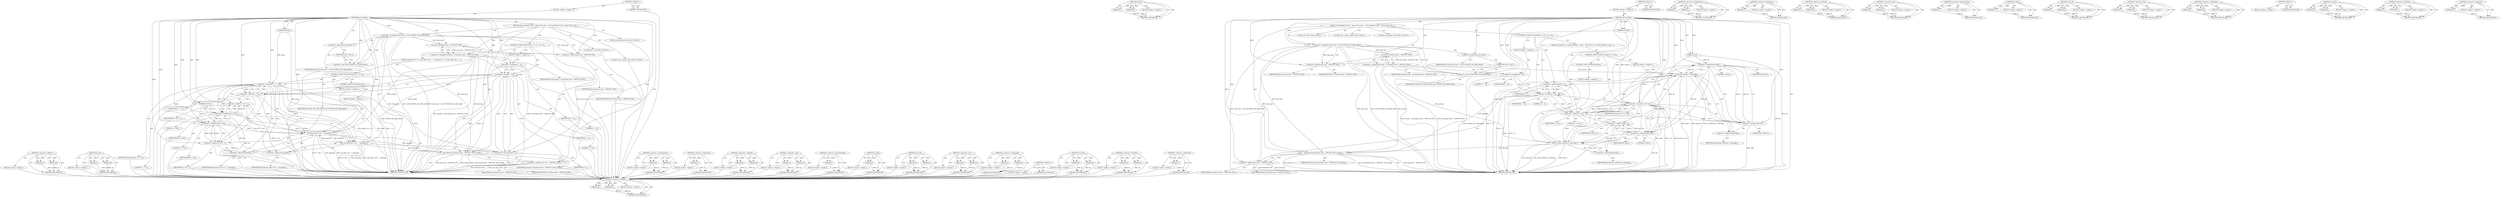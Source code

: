 digraph "&lt;operator&gt;.addressOf" {
vulnerable_107 [label=<(METHOD,&lt;operator&gt;.addition)>];
vulnerable_108 [label=<(PARAM,p1)>];
vulnerable_109 [label=<(PARAM,p2)>];
vulnerable_110 [label=<(BLOCK,&lt;empty&gt;,&lt;empty&gt;)>];
vulnerable_111 [label=<(METHOD_RETURN,ANY)>];
vulnerable_131 [label=<(METHOD,set_bit)>];
vulnerable_132 [label=<(PARAM,p1)>];
vulnerable_133 [label=<(PARAM,p2)>];
vulnerable_134 [label=<(BLOCK,&lt;empty&gt;,&lt;empty&gt;)>];
vulnerable_135 [label=<(METHOD_RETURN,ANY)>];
vulnerable_6 [label=<(METHOD,&lt;global&gt;)<SUB>1</SUB>>];
vulnerable_7 [label=<(BLOCK,&lt;empty&gt;,&lt;empty&gt;)<SUB>1</SUB>>];
vulnerable_8 [label=<(METHOD,qrio_prstcfg)<SUB>1</SUB>>];
vulnerable_9 [label=<(PARAM,u8 bit)<SUB>1</SUB>>];
vulnerable_10 [label=<(PARAM,u8 mode)<SUB>1</SUB>>];
vulnerable_11 [label=<(BLOCK,{
	u32 prstcfg;
	u8 i;
	void __iomem *qrio_base...,{
	u32 prstcfg;
	u8 i;
	void __iomem *qrio_base...)<SUB>2</SUB>>];
vulnerable_12 [label="<(LOCAL,u32 prstcfg: u32)<SUB>3</SUB>>"];
vulnerable_13 [label="<(LOCAL,u8 i: u8)<SUB>4</SUB>>"];
vulnerable_14 [label="<(LOCAL,void __iomem: void)<SUB>5</SUB>>"];
vulnerable_15 [label=<(&lt;operator&gt;.assignment,*qrio_base = (void *)CONFIG_SYS_QRIO_BASE)<SUB>5</SUB>>];
vulnerable_16 [label=<(&lt;operator&gt;.indirection,*qrio_base)<SUB>5</SUB>>];
vulnerable_17 [label=<(IDENTIFIER,qrio_base,*qrio_base = (void *)CONFIG_SYS_QRIO_BASE)<SUB>5</SUB>>];
vulnerable_18 [label=<(&lt;operator&gt;.cast,(void *)CONFIG_SYS_QRIO_BASE)<SUB>5</SUB>>];
vulnerable_19 [label=<(UNKNOWN,void *,void *)<SUB>5</SUB>>];
vulnerable_20 [label=<(IDENTIFIER,CONFIG_SYS_QRIO_BASE,(void *)CONFIG_SYS_QRIO_BASE)<SUB>5</SUB>>];
vulnerable_21 [label=<(&lt;operator&gt;.assignment,prstcfg = in_be32(qrio_base + PRSTCFG_OFF))<SUB>7</SUB>>];
vulnerable_22 [label=<(IDENTIFIER,prstcfg,prstcfg = in_be32(qrio_base + PRSTCFG_OFF))<SUB>7</SUB>>];
vulnerable_23 [label=<(in_be32,in_be32(qrio_base + PRSTCFG_OFF))<SUB>7</SUB>>];
vulnerable_24 [label=<(&lt;operator&gt;.addition,qrio_base + PRSTCFG_OFF)<SUB>7</SUB>>];
vulnerable_25 [label=<(IDENTIFIER,qrio_base,qrio_base + PRSTCFG_OFF)<SUB>7</SUB>>];
vulnerable_26 [label=<(IDENTIFIER,PRSTCFG_OFF,qrio_base + PRSTCFG_OFF)<SUB>7</SUB>>];
vulnerable_27 [label=<(CONTROL_STRUCTURE,FOR,for (i = 0;i &lt; 2;i++))<SUB>9</SUB>>];
vulnerable_28 [label=<(BLOCK,&lt;empty&gt;,&lt;empty&gt;)<SUB>9</SUB>>];
vulnerable_29 [label=<(&lt;operator&gt;.assignment,i = 0)<SUB>9</SUB>>];
vulnerable_30 [label=<(IDENTIFIER,i,i = 0)<SUB>9</SUB>>];
vulnerable_31 [label=<(LITERAL,0,i = 0)<SUB>9</SUB>>];
vulnerable_32 [label=<(&lt;operator&gt;.lessThan,i &lt; 2)<SUB>9</SUB>>];
vulnerable_33 [label=<(IDENTIFIER,i,i &lt; 2)<SUB>9</SUB>>];
vulnerable_34 [label=<(LITERAL,2,i &lt; 2)<SUB>9</SUB>>];
vulnerable_35 [label=<(&lt;operator&gt;.postIncrement,i++)<SUB>9</SUB>>];
vulnerable_36 [label=<(IDENTIFIER,i,i++)<SUB>9</SUB>>];
vulnerable_37 [label=<(BLOCK,{
		if (mode &amp; (1&lt;&lt;i))
			set_bit(2*bit+i, &amp;prs...,{
		if (mode &amp; (1&lt;&lt;i))
			set_bit(2*bit+i, &amp;prs...)<SUB>9</SUB>>];
vulnerable_38 [label=<(CONTROL_STRUCTURE,IF,if (mode &amp; (1&lt;&lt;i)))<SUB>10</SUB>>];
vulnerable_39 [label=<(&lt;operator&gt;.and,mode &amp; (1&lt;&lt;i))<SUB>10</SUB>>];
vulnerable_40 [label=<(IDENTIFIER,mode,mode &amp; (1&lt;&lt;i))<SUB>10</SUB>>];
vulnerable_41 [label=<(&lt;operator&gt;.shiftLeft,1&lt;&lt;i)<SUB>10</SUB>>];
vulnerable_42 [label=<(LITERAL,1,1&lt;&lt;i)<SUB>10</SUB>>];
vulnerable_43 [label=<(IDENTIFIER,i,1&lt;&lt;i)<SUB>10</SUB>>];
vulnerable_44 [label=<(BLOCK,&lt;empty&gt;,&lt;empty&gt;)<SUB>11</SUB>>];
vulnerable_45 [label=<(set_bit,set_bit(2*bit+i, &amp;prstcfg))<SUB>11</SUB>>];
vulnerable_46 [label=<(&lt;operator&gt;.addition,2*bit+i)<SUB>11</SUB>>];
vulnerable_47 [label=<(&lt;operator&gt;.multiplication,2*bit)<SUB>11</SUB>>];
vulnerable_48 [label=<(LITERAL,2,2*bit)<SUB>11</SUB>>];
vulnerable_49 [label=<(IDENTIFIER,bit,2*bit)<SUB>11</SUB>>];
vulnerable_50 [label=<(IDENTIFIER,i,2*bit+i)<SUB>11</SUB>>];
vulnerable_51 [label=<(&lt;operator&gt;.addressOf,&amp;prstcfg)<SUB>11</SUB>>];
vulnerable_52 [label=<(IDENTIFIER,prstcfg,set_bit(2*bit+i, &amp;prstcfg))<SUB>11</SUB>>];
vulnerable_53 [label=<(CONTROL_STRUCTURE,ELSE,else)<SUB>13</SUB>>];
vulnerable_54 [label=<(BLOCK,&lt;empty&gt;,&lt;empty&gt;)<SUB>13</SUB>>];
vulnerable_55 [label=<(clear_bit,clear_bit(2*bit+i, &amp;prstcfg))<SUB>13</SUB>>];
vulnerable_56 [label=<(&lt;operator&gt;.addition,2*bit+i)<SUB>13</SUB>>];
vulnerable_57 [label=<(&lt;operator&gt;.multiplication,2*bit)<SUB>13</SUB>>];
vulnerable_58 [label=<(LITERAL,2,2*bit)<SUB>13</SUB>>];
vulnerable_59 [label=<(IDENTIFIER,bit,2*bit)<SUB>13</SUB>>];
vulnerable_60 [label=<(IDENTIFIER,i,2*bit+i)<SUB>13</SUB>>];
vulnerable_61 [label=<(&lt;operator&gt;.addressOf,&amp;prstcfg)<SUB>13</SUB>>];
vulnerable_62 [label=<(IDENTIFIER,prstcfg,clear_bit(2*bit+i, &amp;prstcfg))<SUB>13</SUB>>];
vulnerable_63 [label=<(out_be32,out_be32(qrio_base + PRSTCFG_OFF, prstcfg))<SUB>16</SUB>>];
vulnerable_64 [label=<(&lt;operator&gt;.addition,qrio_base + PRSTCFG_OFF)<SUB>16</SUB>>];
vulnerable_65 [label=<(IDENTIFIER,qrio_base,qrio_base + PRSTCFG_OFF)<SUB>16</SUB>>];
vulnerable_66 [label=<(IDENTIFIER,PRSTCFG_OFF,qrio_base + PRSTCFG_OFF)<SUB>16</SUB>>];
vulnerable_67 [label=<(IDENTIFIER,prstcfg,out_be32(qrio_base + PRSTCFG_OFF, prstcfg))<SUB>16</SUB>>];
vulnerable_68 [label=<(METHOD_RETURN,void)<SUB>1</SUB>>];
vulnerable_70 [label=<(METHOD_RETURN,ANY)<SUB>1</SUB>>];
vulnerable_136 [label=<(METHOD,&lt;operator&gt;.multiplication)>];
vulnerable_137 [label=<(PARAM,p1)>];
vulnerable_138 [label=<(PARAM,p2)>];
vulnerable_139 [label=<(BLOCK,&lt;empty&gt;,&lt;empty&gt;)>];
vulnerable_140 [label=<(METHOD_RETURN,ANY)>];
vulnerable_94 [label=<(METHOD,&lt;operator&gt;.indirection)>];
vulnerable_95 [label=<(PARAM,p1)>];
vulnerable_96 [label=<(BLOCK,&lt;empty&gt;,&lt;empty&gt;)>];
vulnerable_97 [label=<(METHOD_RETURN,ANY)>];
vulnerable_126 [label=<(METHOD,&lt;operator&gt;.shiftLeft)>];
vulnerable_127 [label=<(PARAM,p1)>];
vulnerable_128 [label=<(PARAM,p2)>];
vulnerable_129 [label=<(BLOCK,&lt;empty&gt;,&lt;empty&gt;)>];
vulnerable_130 [label=<(METHOD_RETURN,ANY)>];
vulnerable_121 [label=<(METHOD,&lt;operator&gt;.and)>];
vulnerable_122 [label=<(PARAM,p1)>];
vulnerable_123 [label=<(PARAM,p2)>];
vulnerable_124 [label=<(BLOCK,&lt;empty&gt;,&lt;empty&gt;)>];
vulnerable_125 [label=<(METHOD_RETURN,ANY)>];
vulnerable_117 [label=<(METHOD,&lt;operator&gt;.postIncrement)>];
vulnerable_118 [label=<(PARAM,p1)>];
vulnerable_119 [label=<(BLOCK,&lt;empty&gt;,&lt;empty&gt;)>];
vulnerable_120 [label=<(METHOD_RETURN,ANY)>];
vulnerable_103 [label=<(METHOD,in_be32)>];
vulnerable_104 [label=<(PARAM,p1)>];
vulnerable_105 [label=<(BLOCK,&lt;empty&gt;,&lt;empty&gt;)>];
vulnerable_106 [label=<(METHOD_RETURN,ANY)>];
vulnerable_145 [label=<(METHOD,clear_bit)>];
vulnerable_146 [label=<(PARAM,p1)>];
vulnerable_147 [label=<(PARAM,p2)>];
vulnerable_148 [label=<(BLOCK,&lt;empty&gt;,&lt;empty&gt;)>];
vulnerable_149 [label=<(METHOD_RETURN,ANY)>];
vulnerable_98 [label=<(METHOD,&lt;operator&gt;.cast)>];
vulnerable_99 [label=<(PARAM,p1)>];
vulnerable_100 [label=<(PARAM,p2)>];
vulnerable_101 [label=<(BLOCK,&lt;empty&gt;,&lt;empty&gt;)>];
vulnerable_102 [label=<(METHOD_RETURN,ANY)>];
vulnerable_89 [label=<(METHOD,&lt;operator&gt;.assignment)>];
vulnerable_90 [label=<(PARAM,p1)>];
vulnerable_91 [label=<(PARAM,p2)>];
vulnerable_92 [label=<(BLOCK,&lt;empty&gt;,&lt;empty&gt;)>];
vulnerable_93 [label=<(METHOD_RETURN,ANY)>];
vulnerable_83 [label=<(METHOD,&lt;global&gt;)<SUB>1</SUB>>];
vulnerable_84 [label=<(BLOCK,&lt;empty&gt;,&lt;empty&gt;)>];
vulnerable_85 [label=<(METHOD_RETURN,ANY)>];
vulnerable_150 [label=<(METHOD,out_be32)>];
vulnerable_151 [label=<(PARAM,p1)>];
vulnerable_152 [label=<(PARAM,p2)>];
vulnerable_153 [label=<(BLOCK,&lt;empty&gt;,&lt;empty&gt;)>];
vulnerable_154 [label=<(METHOD_RETURN,ANY)>];
vulnerable_112 [label=<(METHOD,&lt;operator&gt;.lessThan)>];
vulnerable_113 [label=<(PARAM,p1)>];
vulnerable_114 [label=<(PARAM,p2)>];
vulnerable_115 [label=<(BLOCK,&lt;empty&gt;,&lt;empty&gt;)>];
vulnerable_116 [label=<(METHOD_RETURN,ANY)>];
vulnerable_141 [label=<(METHOD,&lt;operator&gt;.addressOf)>];
vulnerable_142 [label=<(PARAM,p1)>];
vulnerable_143 [label=<(BLOCK,&lt;empty&gt;,&lt;empty&gt;)>];
vulnerable_144 [label=<(METHOD_RETURN,ANY)>];
fixed_107 [label=<(METHOD,&lt;operator&gt;.addition)>];
fixed_108 [label=<(PARAM,p1)>];
fixed_109 [label=<(PARAM,p2)>];
fixed_110 [label=<(BLOCK,&lt;empty&gt;,&lt;empty&gt;)>];
fixed_111 [label=<(METHOD_RETURN,ANY)>];
fixed_131 [label=<(METHOD,set_bit)>];
fixed_132 [label=<(PARAM,p1)>];
fixed_133 [label=<(PARAM,p2)>];
fixed_134 [label=<(BLOCK,&lt;empty&gt;,&lt;empty&gt;)>];
fixed_135 [label=<(METHOD_RETURN,ANY)>];
fixed_6 [label=<(METHOD,&lt;global&gt;)<SUB>1</SUB>>];
fixed_7 [label=<(BLOCK,&lt;empty&gt;,&lt;empty&gt;)<SUB>1</SUB>>];
fixed_8 [label=<(METHOD,qrio_prstcfg)<SUB>1</SUB>>];
fixed_9 [label=<(PARAM,u8 bit)<SUB>1</SUB>>];
fixed_10 [label=<(PARAM,u8 mode)<SUB>1</SUB>>];
fixed_11 [label=<(BLOCK,{
	u32 prstcfg;
	u8 i;
	void __iomem *qrio_base...,{
	u32 prstcfg;
	u8 i;
	void __iomem *qrio_base...)<SUB>2</SUB>>];
fixed_12 [label="<(LOCAL,u32 prstcfg: u32)<SUB>3</SUB>>"];
fixed_13 [label="<(LOCAL,u8 i: u8)<SUB>4</SUB>>"];
fixed_14 [label="<(LOCAL,void __iomem: void)<SUB>5</SUB>>"];
fixed_15 [label=<(&lt;operator&gt;.assignment,*qrio_base = (void *)CONFIG_SYS_QRIO_BASE)<SUB>5</SUB>>];
fixed_16 [label=<(&lt;operator&gt;.indirection,*qrio_base)<SUB>5</SUB>>];
fixed_17 [label=<(IDENTIFIER,qrio_base,*qrio_base = (void *)CONFIG_SYS_QRIO_BASE)<SUB>5</SUB>>];
fixed_18 [label=<(&lt;operator&gt;.cast,(void *)CONFIG_SYS_QRIO_BASE)<SUB>5</SUB>>];
fixed_19 [label=<(UNKNOWN,void *,void *)<SUB>5</SUB>>];
fixed_20 [label=<(IDENTIFIER,CONFIG_SYS_QRIO_BASE,(void *)CONFIG_SYS_QRIO_BASE)<SUB>5</SUB>>];
fixed_21 [label=<(&lt;operator&gt;.assignment,prstcfg = in_be32(qrio_base + PRSTCFG_OFF))<SUB>7</SUB>>];
fixed_22 [label=<(IDENTIFIER,prstcfg,prstcfg = in_be32(qrio_base + PRSTCFG_OFF))<SUB>7</SUB>>];
fixed_23 [label=<(in_be32,in_be32(qrio_base + PRSTCFG_OFF))<SUB>7</SUB>>];
fixed_24 [label=<(&lt;operator&gt;.addition,qrio_base + PRSTCFG_OFF)<SUB>7</SUB>>];
fixed_25 [label=<(IDENTIFIER,qrio_base,qrio_base + PRSTCFG_OFF)<SUB>7</SUB>>];
fixed_26 [label=<(IDENTIFIER,PRSTCFG_OFF,qrio_base + PRSTCFG_OFF)<SUB>7</SUB>>];
fixed_27 [label=<(CONTROL_STRUCTURE,FOR,for (i = 0;i &lt; 2;i++))<SUB>9</SUB>>];
fixed_28 [label=<(BLOCK,&lt;empty&gt;,&lt;empty&gt;)<SUB>9</SUB>>];
fixed_29 [label=<(&lt;operator&gt;.assignment,i = 0)<SUB>9</SUB>>];
fixed_30 [label=<(IDENTIFIER,i,i = 0)<SUB>9</SUB>>];
fixed_31 [label=<(LITERAL,0,i = 0)<SUB>9</SUB>>];
fixed_32 [label=<(&lt;operator&gt;.lessThan,i &lt; 2)<SUB>9</SUB>>];
fixed_33 [label=<(IDENTIFIER,i,i &lt; 2)<SUB>9</SUB>>];
fixed_34 [label=<(LITERAL,2,i &lt; 2)<SUB>9</SUB>>];
fixed_35 [label=<(&lt;operator&gt;.postIncrement,i++)<SUB>9</SUB>>];
fixed_36 [label=<(IDENTIFIER,i,i++)<SUB>9</SUB>>];
fixed_37 [label=<(BLOCK,{
		if (mode &amp; (1 &lt;&lt; i))
			set_bit(2 * bit + i...,{
		if (mode &amp; (1 &lt;&lt; i))
			set_bit(2 * bit + i...)<SUB>9</SUB>>];
fixed_38 [label=<(CONTROL_STRUCTURE,IF,if (mode &amp; (1 &lt;&lt; i)))<SUB>10</SUB>>];
fixed_39 [label=<(&lt;operator&gt;.and,mode &amp; (1 &lt;&lt; i))<SUB>10</SUB>>];
fixed_40 [label=<(IDENTIFIER,mode,mode &amp; (1 &lt;&lt; i))<SUB>10</SUB>>];
fixed_41 [label=<(&lt;operator&gt;.shiftLeft,1 &lt;&lt; i)<SUB>10</SUB>>];
fixed_42 [label=<(LITERAL,1,1 &lt;&lt; i)<SUB>10</SUB>>];
fixed_43 [label=<(IDENTIFIER,i,1 &lt;&lt; i)<SUB>10</SUB>>];
fixed_44 [label=<(BLOCK,&lt;empty&gt;,&lt;empty&gt;)<SUB>11</SUB>>];
fixed_45 [label=<(set_bit,set_bit(2 * bit + i, &amp;prstcfg))<SUB>11</SUB>>];
fixed_46 [label=<(&lt;operator&gt;.addition,2 * bit + i)<SUB>11</SUB>>];
fixed_47 [label=<(&lt;operator&gt;.multiplication,2 * bit)<SUB>11</SUB>>];
fixed_48 [label=<(LITERAL,2,2 * bit)<SUB>11</SUB>>];
fixed_49 [label=<(IDENTIFIER,bit,2 * bit)<SUB>11</SUB>>];
fixed_50 [label=<(IDENTIFIER,i,2 * bit + i)<SUB>11</SUB>>];
fixed_51 [label=<(&lt;operator&gt;.addressOf,&amp;prstcfg)<SUB>11</SUB>>];
fixed_52 [label=<(IDENTIFIER,prstcfg,set_bit(2 * bit + i, &amp;prstcfg))<SUB>11</SUB>>];
fixed_53 [label=<(CONTROL_STRUCTURE,ELSE,else)<SUB>13</SUB>>];
fixed_54 [label=<(BLOCK,&lt;empty&gt;,&lt;empty&gt;)<SUB>13</SUB>>];
fixed_55 [label=<(clear_bit,clear_bit(2 * bit + i, &amp;prstcfg))<SUB>13</SUB>>];
fixed_56 [label=<(&lt;operator&gt;.addition,2 * bit + i)<SUB>13</SUB>>];
fixed_57 [label=<(&lt;operator&gt;.multiplication,2 * bit)<SUB>13</SUB>>];
fixed_58 [label=<(LITERAL,2,2 * bit)<SUB>13</SUB>>];
fixed_59 [label=<(IDENTIFIER,bit,2 * bit)<SUB>13</SUB>>];
fixed_60 [label=<(IDENTIFIER,i,2 * bit + i)<SUB>13</SUB>>];
fixed_61 [label=<(&lt;operator&gt;.addressOf,&amp;prstcfg)<SUB>13</SUB>>];
fixed_62 [label=<(IDENTIFIER,prstcfg,clear_bit(2 * bit + i, &amp;prstcfg))<SUB>13</SUB>>];
fixed_63 [label=<(out_be32,out_be32(qrio_base + PRSTCFG_OFF, prstcfg))<SUB>16</SUB>>];
fixed_64 [label=<(&lt;operator&gt;.addition,qrio_base + PRSTCFG_OFF)<SUB>16</SUB>>];
fixed_65 [label=<(IDENTIFIER,qrio_base,qrio_base + PRSTCFG_OFF)<SUB>16</SUB>>];
fixed_66 [label=<(IDENTIFIER,PRSTCFG_OFF,qrio_base + PRSTCFG_OFF)<SUB>16</SUB>>];
fixed_67 [label=<(IDENTIFIER,prstcfg,out_be32(qrio_base + PRSTCFG_OFF, prstcfg))<SUB>16</SUB>>];
fixed_68 [label=<(METHOD_RETURN,void)<SUB>1</SUB>>];
fixed_70 [label=<(METHOD_RETURN,ANY)<SUB>1</SUB>>];
fixed_136 [label=<(METHOD,&lt;operator&gt;.multiplication)>];
fixed_137 [label=<(PARAM,p1)>];
fixed_138 [label=<(PARAM,p2)>];
fixed_139 [label=<(BLOCK,&lt;empty&gt;,&lt;empty&gt;)>];
fixed_140 [label=<(METHOD_RETURN,ANY)>];
fixed_94 [label=<(METHOD,&lt;operator&gt;.indirection)>];
fixed_95 [label=<(PARAM,p1)>];
fixed_96 [label=<(BLOCK,&lt;empty&gt;,&lt;empty&gt;)>];
fixed_97 [label=<(METHOD_RETURN,ANY)>];
fixed_126 [label=<(METHOD,&lt;operator&gt;.shiftLeft)>];
fixed_127 [label=<(PARAM,p1)>];
fixed_128 [label=<(PARAM,p2)>];
fixed_129 [label=<(BLOCK,&lt;empty&gt;,&lt;empty&gt;)>];
fixed_130 [label=<(METHOD_RETURN,ANY)>];
fixed_121 [label=<(METHOD,&lt;operator&gt;.and)>];
fixed_122 [label=<(PARAM,p1)>];
fixed_123 [label=<(PARAM,p2)>];
fixed_124 [label=<(BLOCK,&lt;empty&gt;,&lt;empty&gt;)>];
fixed_125 [label=<(METHOD_RETURN,ANY)>];
fixed_117 [label=<(METHOD,&lt;operator&gt;.postIncrement)>];
fixed_118 [label=<(PARAM,p1)>];
fixed_119 [label=<(BLOCK,&lt;empty&gt;,&lt;empty&gt;)>];
fixed_120 [label=<(METHOD_RETURN,ANY)>];
fixed_103 [label=<(METHOD,in_be32)>];
fixed_104 [label=<(PARAM,p1)>];
fixed_105 [label=<(BLOCK,&lt;empty&gt;,&lt;empty&gt;)>];
fixed_106 [label=<(METHOD_RETURN,ANY)>];
fixed_145 [label=<(METHOD,clear_bit)>];
fixed_146 [label=<(PARAM,p1)>];
fixed_147 [label=<(PARAM,p2)>];
fixed_148 [label=<(BLOCK,&lt;empty&gt;,&lt;empty&gt;)>];
fixed_149 [label=<(METHOD_RETURN,ANY)>];
fixed_98 [label=<(METHOD,&lt;operator&gt;.cast)>];
fixed_99 [label=<(PARAM,p1)>];
fixed_100 [label=<(PARAM,p2)>];
fixed_101 [label=<(BLOCK,&lt;empty&gt;,&lt;empty&gt;)>];
fixed_102 [label=<(METHOD_RETURN,ANY)>];
fixed_89 [label=<(METHOD,&lt;operator&gt;.assignment)>];
fixed_90 [label=<(PARAM,p1)>];
fixed_91 [label=<(PARAM,p2)>];
fixed_92 [label=<(BLOCK,&lt;empty&gt;,&lt;empty&gt;)>];
fixed_93 [label=<(METHOD_RETURN,ANY)>];
fixed_83 [label=<(METHOD,&lt;global&gt;)<SUB>1</SUB>>];
fixed_84 [label=<(BLOCK,&lt;empty&gt;,&lt;empty&gt;)>];
fixed_85 [label=<(METHOD_RETURN,ANY)>];
fixed_150 [label=<(METHOD,out_be32)>];
fixed_151 [label=<(PARAM,p1)>];
fixed_152 [label=<(PARAM,p2)>];
fixed_153 [label=<(BLOCK,&lt;empty&gt;,&lt;empty&gt;)>];
fixed_154 [label=<(METHOD_RETURN,ANY)>];
fixed_112 [label=<(METHOD,&lt;operator&gt;.lessThan)>];
fixed_113 [label=<(PARAM,p1)>];
fixed_114 [label=<(PARAM,p2)>];
fixed_115 [label=<(BLOCK,&lt;empty&gt;,&lt;empty&gt;)>];
fixed_116 [label=<(METHOD_RETURN,ANY)>];
fixed_141 [label=<(METHOD,&lt;operator&gt;.addressOf)>];
fixed_142 [label=<(PARAM,p1)>];
fixed_143 [label=<(BLOCK,&lt;empty&gt;,&lt;empty&gt;)>];
fixed_144 [label=<(METHOD_RETURN,ANY)>];
vulnerable_107 -> vulnerable_108  [key=0, label="AST: "];
vulnerable_107 -> vulnerable_108  [key=1, label="DDG: "];
vulnerable_107 -> vulnerable_110  [key=0, label="AST: "];
vulnerable_107 -> vulnerable_109  [key=0, label="AST: "];
vulnerable_107 -> vulnerable_109  [key=1, label="DDG: "];
vulnerable_107 -> vulnerable_111  [key=0, label="AST: "];
vulnerable_107 -> vulnerable_111  [key=1, label="CFG: "];
vulnerable_108 -> vulnerable_111  [key=0, label="DDG: p1"];
vulnerable_109 -> vulnerable_111  [key=0, label="DDG: p2"];
vulnerable_131 -> vulnerable_132  [key=0, label="AST: "];
vulnerable_131 -> vulnerable_132  [key=1, label="DDG: "];
vulnerable_131 -> vulnerable_134  [key=0, label="AST: "];
vulnerable_131 -> vulnerable_133  [key=0, label="AST: "];
vulnerable_131 -> vulnerable_133  [key=1, label="DDG: "];
vulnerable_131 -> vulnerable_135  [key=0, label="AST: "];
vulnerable_131 -> vulnerable_135  [key=1, label="CFG: "];
vulnerable_132 -> vulnerable_135  [key=0, label="DDG: p1"];
vulnerable_133 -> vulnerable_135  [key=0, label="DDG: p2"];
vulnerable_6 -> vulnerable_7  [key=0, label="AST: "];
vulnerable_6 -> vulnerable_70  [key=0, label="AST: "];
vulnerable_6 -> vulnerable_70  [key=1, label="CFG: "];
vulnerable_7 -> vulnerable_8  [key=0, label="AST: "];
vulnerable_8 -> vulnerable_9  [key=0, label="AST: "];
vulnerable_8 -> vulnerable_9  [key=1, label="DDG: "];
vulnerable_8 -> vulnerable_10  [key=0, label="AST: "];
vulnerable_8 -> vulnerable_10  [key=1, label="DDG: "];
vulnerable_8 -> vulnerable_11  [key=0, label="AST: "];
vulnerable_8 -> vulnerable_68  [key=0, label="AST: "];
vulnerable_8 -> vulnerable_16  [key=0, label="CFG: "];
vulnerable_8 -> vulnerable_15  [key=0, label="DDG: "];
vulnerable_8 -> vulnerable_63  [key=0, label="DDG: "];
vulnerable_8 -> vulnerable_18  [key=0, label="DDG: "];
vulnerable_8 -> vulnerable_23  [key=0, label="DDG: "];
vulnerable_8 -> vulnerable_29  [key=0, label="DDG: "];
vulnerable_8 -> vulnerable_32  [key=0, label="DDG: "];
vulnerable_8 -> vulnerable_35  [key=0, label="DDG: "];
vulnerable_8 -> vulnerable_64  [key=0, label="DDG: "];
vulnerable_8 -> vulnerable_24  [key=0, label="DDG: "];
vulnerable_8 -> vulnerable_39  [key=0, label="DDG: "];
vulnerable_8 -> vulnerable_41  [key=0, label="DDG: "];
vulnerable_8 -> vulnerable_45  [key=0, label="DDG: "];
vulnerable_8 -> vulnerable_46  [key=0, label="DDG: "];
vulnerable_8 -> vulnerable_55  [key=0, label="DDG: "];
vulnerable_8 -> vulnerable_47  [key=0, label="DDG: "];
vulnerable_8 -> vulnerable_56  [key=0, label="DDG: "];
vulnerable_8 -> vulnerable_57  [key=0, label="DDG: "];
vulnerable_9 -> vulnerable_68  [key=0, label="DDG: bit"];
vulnerable_9 -> vulnerable_47  [key=0, label="DDG: bit"];
vulnerable_9 -> vulnerable_57  [key=0, label="DDG: bit"];
vulnerable_10 -> vulnerable_68  [key=0, label="DDG: mode"];
vulnerable_10 -> vulnerable_39  [key=0, label="DDG: mode"];
vulnerable_11 -> vulnerable_12  [key=0, label="AST: "];
vulnerable_11 -> vulnerable_13  [key=0, label="AST: "];
vulnerable_11 -> vulnerable_14  [key=0, label="AST: "];
vulnerable_11 -> vulnerable_15  [key=0, label="AST: "];
vulnerable_11 -> vulnerable_21  [key=0, label="AST: "];
vulnerable_11 -> vulnerable_27  [key=0, label="AST: "];
vulnerable_11 -> vulnerable_63  [key=0, label="AST: "];
vulnerable_15 -> vulnerable_16  [key=0, label="AST: "];
vulnerable_15 -> vulnerable_18  [key=0, label="AST: "];
vulnerable_15 -> vulnerable_24  [key=0, label="CFG: "];
vulnerable_15 -> vulnerable_24  [key=1, label="DDG: *qrio_base"];
vulnerable_15 -> vulnerable_68  [key=0, label="DDG: *qrio_base"];
vulnerable_15 -> vulnerable_68  [key=1, label="DDG: (void *)CONFIG_SYS_QRIO_BASE"];
vulnerable_15 -> vulnerable_68  [key=2, label="DDG: *qrio_base = (void *)CONFIG_SYS_QRIO_BASE"];
vulnerable_15 -> vulnerable_63  [key=0, label="DDG: *qrio_base"];
vulnerable_15 -> vulnerable_23  [key=0, label="DDG: *qrio_base"];
vulnerable_15 -> vulnerable_64  [key=0, label="DDG: *qrio_base"];
vulnerable_16 -> vulnerable_17  [key=0, label="AST: "];
vulnerable_16 -> vulnerable_19  [key=0, label="CFG: "];
vulnerable_18 -> vulnerable_19  [key=0, label="AST: "];
vulnerable_18 -> vulnerable_20  [key=0, label="AST: "];
vulnerable_18 -> vulnerable_15  [key=0, label="CFG: "];
vulnerable_18 -> vulnerable_68  [key=0, label="DDG: CONFIG_SYS_QRIO_BASE"];
vulnerable_19 -> vulnerable_18  [key=0, label="CFG: "];
vulnerable_21 -> vulnerable_22  [key=0, label="AST: "];
vulnerable_21 -> vulnerable_23  [key=0, label="AST: "];
vulnerable_21 -> vulnerable_29  [key=0, label="CFG: "];
vulnerable_21 -> vulnerable_68  [key=0, label="DDG: in_be32(qrio_base + PRSTCFG_OFF)"];
vulnerable_21 -> vulnerable_68  [key=1, label="DDG: prstcfg = in_be32(qrio_base + PRSTCFG_OFF)"];
vulnerable_21 -> vulnerable_63  [key=0, label="DDG: prstcfg"];
vulnerable_21 -> vulnerable_45  [key=0, label="DDG: prstcfg"];
vulnerable_21 -> vulnerable_55  [key=0, label="DDG: prstcfg"];
vulnerable_23 -> vulnerable_24  [key=0, label="AST: "];
vulnerable_23 -> vulnerable_21  [key=0, label="CFG: "];
vulnerable_23 -> vulnerable_21  [key=1, label="DDG: qrio_base + PRSTCFG_OFF"];
vulnerable_24 -> vulnerable_25  [key=0, label="AST: "];
vulnerable_24 -> vulnerable_26  [key=0, label="AST: "];
vulnerable_24 -> vulnerable_23  [key=0, label="CFG: "];
vulnerable_27 -> vulnerable_28  [key=0, label="AST: "];
vulnerable_27 -> vulnerable_32  [key=0, label="AST: "];
vulnerable_27 -> vulnerable_35  [key=0, label="AST: "];
vulnerable_27 -> vulnerable_37  [key=0, label="AST: "];
vulnerable_28 -> vulnerable_29  [key=0, label="AST: "];
vulnerable_29 -> vulnerable_30  [key=0, label="AST: "];
vulnerable_29 -> vulnerable_31  [key=0, label="AST: "];
vulnerable_29 -> vulnerable_32  [key=0, label="CFG: "];
vulnerable_29 -> vulnerable_32  [key=1, label="DDG: i"];
vulnerable_29 -> vulnerable_68  [key=0, label="DDG: i = 0"];
vulnerable_32 -> vulnerable_33  [key=0, label="AST: "];
vulnerable_32 -> vulnerable_34  [key=0, label="AST: "];
vulnerable_32 -> vulnerable_41  [key=0, label="CFG: "];
vulnerable_32 -> vulnerable_41  [key=1, label="DDG: i"];
vulnerable_32 -> vulnerable_41  [key=2, label="CDG: "];
vulnerable_32 -> vulnerable_64  [key=0, label="CFG: "];
vulnerable_32 -> vulnerable_68  [key=0, label="DDG: i"];
vulnerable_32 -> vulnerable_68  [key=1, label="DDG: i &lt; 2"];
vulnerable_32 -> vulnerable_32  [key=0, label="CDG: "];
vulnerable_32 -> vulnerable_35  [key=0, label="CDG: "];
vulnerable_32 -> vulnerable_39  [key=0, label="CDG: "];
vulnerable_35 -> vulnerable_36  [key=0, label="AST: "];
vulnerable_35 -> vulnerable_32  [key=0, label="CFG: "];
vulnerable_35 -> vulnerable_32  [key=1, label="DDG: i"];
vulnerable_35 -> vulnerable_68  [key=0, label="DDG: i++"];
vulnerable_37 -> vulnerable_38  [key=0, label="AST: "];
vulnerable_38 -> vulnerable_39  [key=0, label="AST: "];
vulnerable_38 -> vulnerable_44  [key=0, label="AST: "];
vulnerable_38 -> vulnerable_53  [key=0, label="AST: "];
vulnerable_39 -> vulnerable_40  [key=0, label="AST: "];
vulnerable_39 -> vulnerable_41  [key=0, label="AST: "];
vulnerable_39 -> vulnerable_47  [key=0, label="CFG: "];
vulnerable_39 -> vulnerable_47  [key=1, label="CDG: "];
vulnerable_39 -> vulnerable_57  [key=0, label="CFG: "];
vulnerable_39 -> vulnerable_57  [key=1, label="CDG: "];
vulnerable_39 -> vulnerable_68  [key=0, label="DDG: mode"];
vulnerable_39 -> vulnerable_68  [key=1, label="DDG: 1&lt;&lt;i"];
vulnerable_39 -> vulnerable_68  [key=2, label="DDG: mode &amp; (1&lt;&lt;i)"];
vulnerable_39 -> vulnerable_61  [key=0, label="CDG: "];
vulnerable_39 -> vulnerable_51  [key=0, label="CDG: "];
vulnerable_39 -> vulnerable_46  [key=0, label="CDG: "];
vulnerable_39 -> vulnerable_56  [key=0, label="CDG: "];
vulnerable_39 -> vulnerable_45  [key=0, label="CDG: "];
vulnerable_39 -> vulnerable_55  [key=0, label="CDG: "];
vulnerable_41 -> vulnerable_42  [key=0, label="AST: "];
vulnerable_41 -> vulnerable_43  [key=0, label="AST: "];
vulnerable_41 -> vulnerable_39  [key=0, label="CFG: "];
vulnerable_41 -> vulnerable_39  [key=1, label="DDG: 1"];
vulnerable_41 -> vulnerable_39  [key=2, label="DDG: i"];
vulnerable_41 -> vulnerable_35  [key=0, label="DDG: i"];
vulnerable_41 -> vulnerable_45  [key=0, label="DDG: i"];
vulnerable_41 -> vulnerable_46  [key=0, label="DDG: i"];
vulnerable_41 -> vulnerable_55  [key=0, label="DDG: i"];
vulnerable_41 -> vulnerable_56  [key=0, label="DDG: i"];
vulnerable_44 -> vulnerable_45  [key=0, label="AST: "];
vulnerable_45 -> vulnerable_46  [key=0, label="AST: "];
vulnerable_45 -> vulnerable_51  [key=0, label="AST: "];
vulnerable_45 -> vulnerable_35  [key=0, label="CFG: "];
vulnerable_45 -> vulnerable_68  [key=0, label="DDG: 2*bit+i"];
vulnerable_45 -> vulnerable_68  [key=1, label="DDG: &amp;prstcfg"];
vulnerable_45 -> vulnerable_68  [key=2, label="DDG: set_bit(2*bit+i, &amp;prstcfg)"];
vulnerable_45 -> vulnerable_63  [key=0, label="DDG: &amp;prstcfg"];
vulnerable_45 -> vulnerable_55  [key=0, label="DDG: &amp;prstcfg"];
vulnerable_46 -> vulnerable_47  [key=0, label="AST: "];
vulnerable_46 -> vulnerable_50  [key=0, label="AST: "];
vulnerable_46 -> vulnerable_51  [key=0, label="CFG: "];
vulnerable_46 -> vulnerable_68  [key=0, label="DDG: 2*bit"];
vulnerable_47 -> vulnerable_48  [key=0, label="AST: "];
vulnerable_47 -> vulnerable_49  [key=0, label="AST: "];
vulnerable_47 -> vulnerable_46  [key=0, label="CFG: "];
vulnerable_47 -> vulnerable_46  [key=1, label="DDG: 2"];
vulnerable_47 -> vulnerable_46  [key=2, label="DDG: bit"];
vulnerable_47 -> vulnerable_68  [key=0, label="DDG: bit"];
vulnerable_47 -> vulnerable_45  [key=0, label="DDG: 2"];
vulnerable_47 -> vulnerable_45  [key=1, label="DDG: bit"];
vulnerable_47 -> vulnerable_57  [key=0, label="DDG: bit"];
vulnerable_51 -> vulnerable_52  [key=0, label="AST: "];
vulnerable_51 -> vulnerable_45  [key=0, label="CFG: "];
vulnerable_53 -> vulnerable_54  [key=0, label="AST: "];
vulnerable_54 -> vulnerable_55  [key=0, label="AST: "];
vulnerable_55 -> vulnerable_56  [key=0, label="AST: "];
vulnerable_55 -> vulnerable_61  [key=0, label="AST: "];
vulnerable_55 -> vulnerable_35  [key=0, label="CFG: "];
vulnerable_55 -> vulnerable_68  [key=0, label="DDG: 2*bit+i"];
vulnerable_55 -> vulnerable_68  [key=1, label="DDG: &amp;prstcfg"];
vulnerable_55 -> vulnerable_68  [key=2, label="DDG: clear_bit(2*bit+i, &amp;prstcfg)"];
vulnerable_55 -> vulnerable_63  [key=0, label="DDG: &amp;prstcfg"];
vulnerable_55 -> vulnerable_45  [key=0, label="DDG: &amp;prstcfg"];
vulnerable_56 -> vulnerable_57  [key=0, label="AST: "];
vulnerable_56 -> vulnerable_60  [key=0, label="AST: "];
vulnerable_56 -> vulnerable_61  [key=0, label="CFG: "];
vulnerable_56 -> vulnerable_68  [key=0, label="DDG: 2*bit"];
vulnerable_57 -> vulnerable_58  [key=0, label="AST: "];
vulnerable_57 -> vulnerable_59  [key=0, label="AST: "];
vulnerable_57 -> vulnerable_56  [key=0, label="CFG: "];
vulnerable_57 -> vulnerable_56  [key=1, label="DDG: 2"];
vulnerable_57 -> vulnerable_56  [key=2, label="DDG: bit"];
vulnerable_57 -> vulnerable_68  [key=0, label="DDG: bit"];
vulnerable_57 -> vulnerable_55  [key=0, label="DDG: 2"];
vulnerable_57 -> vulnerable_55  [key=1, label="DDG: bit"];
vulnerable_57 -> vulnerable_47  [key=0, label="DDG: bit"];
vulnerable_61 -> vulnerable_62  [key=0, label="AST: "];
vulnerable_61 -> vulnerable_55  [key=0, label="CFG: "];
vulnerable_63 -> vulnerable_64  [key=0, label="AST: "];
vulnerable_63 -> vulnerable_67  [key=0, label="AST: "];
vulnerable_63 -> vulnerable_68  [key=0, label="CFG: "];
vulnerable_63 -> vulnerable_68  [key=1, label="DDG: qrio_base + PRSTCFG_OFF"];
vulnerable_63 -> vulnerable_68  [key=2, label="DDG: prstcfg"];
vulnerable_63 -> vulnerable_68  [key=3, label="DDG: out_be32(qrio_base + PRSTCFG_OFF, prstcfg)"];
vulnerable_64 -> vulnerable_65  [key=0, label="AST: "];
vulnerable_64 -> vulnerable_66  [key=0, label="AST: "];
vulnerable_64 -> vulnerable_63  [key=0, label="CFG: "];
vulnerable_64 -> vulnerable_68  [key=0, label="DDG: qrio_base"];
vulnerable_64 -> vulnerable_68  [key=1, label="DDG: PRSTCFG_OFF"];
vulnerable_136 -> vulnerable_137  [key=0, label="AST: "];
vulnerable_136 -> vulnerable_137  [key=1, label="DDG: "];
vulnerable_136 -> vulnerable_139  [key=0, label="AST: "];
vulnerable_136 -> vulnerable_138  [key=0, label="AST: "];
vulnerable_136 -> vulnerable_138  [key=1, label="DDG: "];
vulnerable_136 -> vulnerable_140  [key=0, label="AST: "];
vulnerable_136 -> vulnerable_140  [key=1, label="CFG: "];
vulnerable_137 -> vulnerable_140  [key=0, label="DDG: p1"];
vulnerable_138 -> vulnerable_140  [key=0, label="DDG: p2"];
vulnerable_94 -> vulnerable_95  [key=0, label="AST: "];
vulnerable_94 -> vulnerable_95  [key=1, label="DDG: "];
vulnerable_94 -> vulnerable_96  [key=0, label="AST: "];
vulnerable_94 -> vulnerable_97  [key=0, label="AST: "];
vulnerable_94 -> vulnerable_97  [key=1, label="CFG: "];
vulnerable_95 -> vulnerable_97  [key=0, label="DDG: p1"];
vulnerable_126 -> vulnerable_127  [key=0, label="AST: "];
vulnerable_126 -> vulnerable_127  [key=1, label="DDG: "];
vulnerable_126 -> vulnerable_129  [key=0, label="AST: "];
vulnerable_126 -> vulnerable_128  [key=0, label="AST: "];
vulnerable_126 -> vulnerable_128  [key=1, label="DDG: "];
vulnerable_126 -> vulnerable_130  [key=0, label="AST: "];
vulnerable_126 -> vulnerable_130  [key=1, label="CFG: "];
vulnerable_127 -> vulnerable_130  [key=0, label="DDG: p1"];
vulnerable_128 -> vulnerable_130  [key=0, label="DDG: p2"];
vulnerable_121 -> vulnerable_122  [key=0, label="AST: "];
vulnerable_121 -> vulnerable_122  [key=1, label="DDG: "];
vulnerable_121 -> vulnerable_124  [key=0, label="AST: "];
vulnerable_121 -> vulnerable_123  [key=0, label="AST: "];
vulnerable_121 -> vulnerable_123  [key=1, label="DDG: "];
vulnerable_121 -> vulnerable_125  [key=0, label="AST: "];
vulnerable_121 -> vulnerable_125  [key=1, label="CFG: "];
vulnerable_122 -> vulnerable_125  [key=0, label="DDG: p1"];
vulnerable_123 -> vulnerable_125  [key=0, label="DDG: p2"];
vulnerable_117 -> vulnerable_118  [key=0, label="AST: "];
vulnerable_117 -> vulnerable_118  [key=1, label="DDG: "];
vulnerable_117 -> vulnerable_119  [key=0, label="AST: "];
vulnerable_117 -> vulnerable_120  [key=0, label="AST: "];
vulnerable_117 -> vulnerable_120  [key=1, label="CFG: "];
vulnerable_118 -> vulnerable_120  [key=0, label="DDG: p1"];
vulnerable_103 -> vulnerable_104  [key=0, label="AST: "];
vulnerable_103 -> vulnerable_104  [key=1, label="DDG: "];
vulnerable_103 -> vulnerable_105  [key=0, label="AST: "];
vulnerable_103 -> vulnerable_106  [key=0, label="AST: "];
vulnerable_103 -> vulnerable_106  [key=1, label="CFG: "];
vulnerable_104 -> vulnerable_106  [key=0, label="DDG: p1"];
vulnerable_145 -> vulnerable_146  [key=0, label="AST: "];
vulnerable_145 -> vulnerable_146  [key=1, label="DDG: "];
vulnerable_145 -> vulnerable_148  [key=0, label="AST: "];
vulnerable_145 -> vulnerable_147  [key=0, label="AST: "];
vulnerable_145 -> vulnerable_147  [key=1, label="DDG: "];
vulnerable_145 -> vulnerable_149  [key=0, label="AST: "];
vulnerable_145 -> vulnerable_149  [key=1, label="CFG: "];
vulnerable_146 -> vulnerable_149  [key=0, label="DDG: p1"];
vulnerable_147 -> vulnerable_149  [key=0, label="DDG: p2"];
vulnerable_98 -> vulnerable_99  [key=0, label="AST: "];
vulnerable_98 -> vulnerable_99  [key=1, label="DDG: "];
vulnerable_98 -> vulnerable_101  [key=0, label="AST: "];
vulnerable_98 -> vulnerable_100  [key=0, label="AST: "];
vulnerable_98 -> vulnerable_100  [key=1, label="DDG: "];
vulnerable_98 -> vulnerable_102  [key=0, label="AST: "];
vulnerable_98 -> vulnerable_102  [key=1, label="CFG: "];
vulnerable_99 -> vulnerable_102  [key=0, label="DDG: p1"];
vulnerable_100 -> vulnerable_102  [key=0, label="DDG: p2"];
vulnerable_89 -> vulnerable_90  [key=0, label="AST: "];
vulnerable_89 -> vulnerable_90  [key=1, label="DDG: "];
vulnerable_89 -> vulnerable_92  [key=0, label="AST: "];
vulnerable_89 -> vulnerable_91  [key=0, label="AST: "];
vulnerable_89 -> vulnerable_91  [key=1, label="DDG: "];
vulnerable_89 -> vulnerable_93  [key=0, label="AST: "];
vulnerable_89 -> vulnerable_93  [key=1, label="CFG: "];
vulnerable_90 -> vulnerable_93  [key=0, label="DDG: p1"];
vulnerable_91 -> vulnerable_93  [key=0, label="DDG: p2"];
vulnerable_83 -> vulnerable_84  [key=0, label="AST: "];
vulnerable_83 -> vulnerable_85  [key=0, label="AST: "];
vulnerable_83 -> vulnerable_85  [key=1, label="CFG: "];
vulnerable_150 -> vulnerable_151  [key=0, label="AST: "];
vulnerable_150 -> vulnerable_151  [key=1, label="DDG: "];
vulnerable_150 -> vulnerable_153  [key=0, label="AST: "];
vulnerable_150 -> vulnerable_152  [key=0, label="AST: "];
vulnerable_150 -> vulnerable_152  [key=1, label="DDG: "];
vulnerable_150 -> vulnerable_154  [key=0, label="AST: "];
vulnerable_150 -> vulnerable_154  [key=1, label="CFG: "];
vulnerable_151 -> vulnerable_154  [key=0, label="DDG: p1"];
vulnerable_152 -> vulnerable_154  [key=0, label="DDG: p2"];
vulnerable_112 -> vulnerable_113  [key=0, label="AST: "];
vulnerable_112 -> vulnerable_113  [key=1, label="DDG: "];
vulnerable_112 -> vulnerable_115  [key=0, label="AST: "];
vulnerable_112 -> vulnerable_114  [key=0, label="AST: "];
vulnerable_112 -> vulnerable_114  [key=1, label="DDG: "];
vulnerable_112 -> vulnerable_116  [key=0, label="AST: "];
vulnerable_112 -> vulnerable_116  [key=1, label="CFG: "];
vulnerable_113 -> vulnerable_116  [key=0, label="DDG: p1"];
vulnerable_114 -> vulnerable_116  [key=0, label="DDG: p2"];
vulnerable_141 -> vulnerable_142  [key=0, label="AST: "];
vulnerable_141 -> vulnerable_142  [key=1, label="DDG: "];
vulnerable_141 -> vulnerable_143  [key=0, label="AST: "];
vulnerable_141 -> vulnerable_144  [key=0, label="AST: "];
vulnerable_141 -> vulnerable_144  [key=1, label="CFG: "];
vulnerable_142 -> vulnerable_144  [key=0, label="DDG: p1"];
fixed_107 -> fixed_108  [key=0, label="AST: "];
fixed_107 -> fixed_108  [key=1, label="DDG: "];
fixed_107 -> fixed_110  [key=0, label="AST: "];
fixed_107 -> fixed_109  [key=0, label="AST: "];
fixed_107 -> fixed_109  [key=1, label="DDG: "];
fixed_107 -> fixed_111  [key=0, label="AST: "];
fixed_107 -> fixed_111  [key=1, label="CFG: "];
fixed_108 -> fixed_111  [key=0, label="DDG: p1"];
fixed_109 -> fixed_111  [key=0, label="DDG: p2"];
fixed_110 -> vulnerable_107  [key=0];
fixed_111 -> vulnerable_107  [key=0];
fixed_131 -> fixed_132  [key=0, label="AST: "];
fixed_131 -> fixed_132  [key=1, label="DDG: "];
fixed_131 -> fixed_134  [key=0, label="AST: "];
fixed_131 -> fixed_133  [key=0, label="AST: "];
fixed_131 -> fixed_133  [key=1, label="DDG: "];
fixed_131 -> fixed_135  [key=0, label="AST: "];
fixed_131 -> fixed_135  [key=1, label="CFG: "];
fixed_132 -> fixed_135  [key=0, label="DDG: p1"];
fixed_133 -> fixed_135  [key=0, label="DDG: p2"];
fixed_134 -> vulnerable_107  [key=0];
fixed_135 -> vulnerable_107  [key=0];
fixed_6 -> fixed_7  [key=0, label="AST: "];
fixed_6 -> fixed_70  [key=0, label="AST: "];
fixed_6 -> fixed_70  [key=1, label="CFG: "];
fixed_7 -> fixed_8  [key=0, label="AST: "];
fixed_8 -> fixed_9  [key=0, label="AST: "];
fixed_8 -> fixed_9  [key=1, label="DDG: "];
fixed_8 -> fixed_10  [key=0, label="AST: "];
fixed_8 -> fixed_10  [key=1, label="DDG: "];
fixed_8 -> fixed_11  [key=0, label="AST: "];
fixed_8 -> fixed_68  [key=0, label="AST: "];
fixed_8 -> fixed_16  [key=0, label="CFG: "];
fixed_8 -> fixed_15  [key=0, label="DDG: "];
fixed_8 -> fixed_63  [key=0, label="DDG: "];
fixed_8 -> fixed_18  [key=0, label="DDG: "];
fixed_8 -> fixed_23  [key=0, label="DDG: "];
fixed_8 -> fixed_29  [key=0, label="DDG: "];
fixed_8 -> fixed_32  [key=0, label="DDG: "];
fixed_8 -> fixed_35  [key=0, label="DDG: "];
fixed_8 -> fixed_64  [key=0, label="DDG: "];
fixed_8 -> fixed_24  [key=0, label="DDG: "];
fixed_8 -> fixed_39  [key=0, label="DDG: "];
fixed_8 -> fixed_41  [key=0, label="DDG: "];
fixed_8 -> fixed_45  [key=0, label="DDG: "];
fixed_8 -> fixed_46  [key=0, label="DDG: "];
fixed_8 -> fixed_55  [key=0, label="DDG: "];
fixed_8 -> fixed_47  [key=0, label="DDG: "];
fixed_8 -> fixed_56  [key=0, label="DDG: "];
fixed_8 -> fixed_57  [key=0, label="DDG: "];
fixed_9 -> fixed_68  [key=0, label="DDG: bit"];
fixed_9 -> fixed_47  [key=0, label="DDG: bit"];
fixed_9 -> fixed_57  [key=0, label="DDG: bit"];
fixed_10 -> fixed_68  [key=0, label="DDG: mode"];
fixed_10 -> fixed_39  [key=0, label="DDG: mode"];
fixed_11 -> fixed_12  [key=0, label="AST: "];
fixed_11 -> fixed_13  [key=0, label="AST: "];
fixed_11 -> fixed_14  [key=0, label="AST: "];
fixed_11 -> fixed_15  [key=0, label="AST: "];
fixed_11 -> fixed_21  [key=0, label="AST: "];
fixed_11 -> fixed_27  [key=0, label="AST: "];
fixed_11 -> fixed_63  [key=0, label="AST: "];
fixed_12 -> vulnerable_107  [key=0];
fixed_13 -> vulnerable_107  [key=0];
fixed_14 -> vulnerable_107  [key=0];
fixed_15 -> fixed_16  [key=0, label="AST: "];
fixed_15 -> fixed_18  [key=0, label="AST: "];
fixed_15 -> fixed_24  [key=0, label="CFG: "];
fixed_15 -> fixed_24  [key=1, label="DDG: *qrio_base"];
fixed_15 -> fixed_68  [key=0, label="DDG: *qrio_base"];
fixed_15 -> fixed_68  [key=1, label="DDG: (void *)CONFIG_SYS_QRIO_BASE"];
fixed_15 -> fixed_68  [key=2, label="DDG: *qrio_base = (void *)CONFIG_SYS_QRIO_BASE"];
fixed_15 -> fixed_63  [key=0, label="DDG: *qrio_base"];
fixed_15 -> fixed_23  [key=0, label="DDG: *qrio_base"];
fixed_15 -> fixed_64  [key=0, label="DDG: *qrio_base"];
fixed_16 -> fixed_17  [key=0, label="AST: "];
fixed_16 -> fixed_19  [key=0, label="CFG: "];
fixed_17 -> vulnerable_107  [key=0];
fixed_18 -> fixed_19  [key=0, label="AST: "];
fixed_18 -> fixed_20  [key=0, label="AST: "];
fixed_18 -> fixed_15  [key=0, label="CFG: "];
fixed_18 -> fixed_68  [key=0, label="DDG: CONFIG_SYS_QRIO_BASE"];
fixed_19 -> fixed_18  [key=0, label="CFG: "];
fixed_20 -> vulnerable_107  [key=0];
fixed_21 -> fixed_22  [key=0, label="AST: "];
fixed_21 -> fixed_23  [key=0, label="AST: "];
fixed_21 -> fixed_29  [key=0, label="CFG: "];
fixed_21 -> fixed_68  [key=0, label="DDG: in_be32(qrio_base + PRSTCFG_OFF)"];
fixed_21 -> fixed_68  [key=1, label="DDG: prstcfg = in_be32(qrio_base + PRSTCFG_OFF)"];
fixed_21 -> fixed_63  [key=0, label="DDG: prstcfg"];
fixed_21 -> fixed_45  [key=0, label="DDG: prstcfg"];
fixed_21 -> fixed_55  [key=0, label="DDG: prstcfg"];
fixed_22 -> vulnerable_107  [key=0];
fixed_23 -> fixed_24  [key=0, label="AST: "];
fixed_23 -> fixed_21  [key=0, label="CFG: "];
fixed_23 -> fixed_21  [key=1, label="DDG: qrio_base + PRSTCFG_OFF"];
fixed_24 -> fixed_25  [key=0, label="AST: "];
fixed_24 -> fixed_26  [key=0, label="AST: "];
fixed_24 -> fixed_23  [key=0, label="CFG: "];
fixed_25 -> vulnerable_107  [key=0];
fixed_26 -> vulnerable_107  [key=0];
fixed_27 -> fixed_28  [key=0, label="AST: "];
fixed_27 -> fixed_32  [key=0, label="AST: "];
fixed_27 -> fixed_35  [key=0, label="AST: "];
fixed_27 -> fixed_37  [key=0, label="AST: "];
fixed_28 -> fixed_29  [key=0, label="AST: "];
fixed_29 -> fixed_30  [key=0, label="AST: "];
fixed_29 -> fixed_31  [key=0, label="AST: "];
fixed_29 -> fixed_32  [key=0, label="CFG: "];
fixed_29 -> fixed_32  [key=1, label="DDG: i"];
fixed_29 -> fixed_68  [key=0, label="DDG: i = 0"];
fixed_30 -> vulnerable_107  [key=0];
fixed_31 -> vulnerable_107  [key=0];
fixed_32 -> fixed_33  [key=0, label="AST: "];
fixed_32 -> fixed_34  [key=0, label="AST: "];
fixed_32 -> fixed_41  [key=0, label="CFG: "];
fixed_32 -> fixed_41  [key=1, label="DDG: i"];
fixed_32 -> fixed_41  [key=2, label="CDG: "];
fixed_32 -> fixed_64  [key=0, label="CFG: "];
fixed_32 -> fixed_68  [key=0, label="DDG: i"];
fixed_32 -> fixed_68  [key=1, label="DDG: i &lt; 2"];
fixed_32 -> fixed_32  [key=0, label="CDG: "];
fixed_32 -> fixed_35  [key=0, label="CDG: "];
fixed_32 -> fixed_39  [key=0, label="CDG: "];
fixed_33 -> vulnerable_107  [key=0];
fixed_34 -> vulnerable_107  [key=0];
fixed_35 -> fixed_36  [key=0, label="AST: "];
fixed_35 -> fixed_32  [key=0, label="CFG: "];
fixed_35 -> fixed_32  [key=1, label="DDG: i"];
fixed_35 -> fixed_68  [key=0, label="DDG: i++"];
fixed_36 -> vulnerable_107  [key=0];
fixed_37 -> fixed_38  [key=0, label="AST: "];
fixed_38 -> fixed_39  [key=0, label="AST: "];
fixed_38 -> fixed_44  [key=0, label="AST: "];
fixed_38 -> fixed_53  [key=0, label="AST: "];
fixed_39 -> fixed_40  [key=0, label="AST: "];
fixed_39 -> fixed_41  [key=0, label="AST: "];
fixed_39 -> fixed_47  [key=0, label="CFG: "];
fixed_39 -> fixed_47  [key=1, label="CDG: "];
fixed_39 -> fixed_57  [key=0, label="CFG: "];
fixed_39 -> fixed_57  [key=1, label="CDG: "];
fixed_39 -> fixed_68  [key=0, label="DDG: mode"];
fixed_39 -> fixed_68  [key=1, label="DDG: 1 &lt;&lt; i"];
fixed_39 -> fixed_68  [key=2, label="DDG: mode &amp; (1 &lt;&lt; i)"];
fixed_39 -> fixed_61  [key=0, label="CDG: "];
fixed_39 -> fixed_51  [key=0, label="CDG: "];
fixed_39 -> fixed_46  [key=0, label="CDG: "];
fixed_39 -> fixed_56  [key=0, label="CDG: "];
fixed_39 -> fixed_45  [key=0, label="CDG: "];
fixed_39 -> fixed_55  [key=0, label="CDG: "];
fixed_40 -> vulnerable_107  [key=0];
fixed_41 -> fixed_42  [key=0, label="AST: "];
fixed_41 -> fixed_43  [key=0, label="AST: "];
fixed_41 -> fixed_39  [key=0, label="CFG: "];
fixed_41 -> fixed_39  [key=1, label="DDG: 1"];
fixed_41 -> fixed_39  [key=2, label="DDG: i"];
fixed_41 -> fixed_35  [key=0, label="DDG: i"];
fixed_41 -> fixed_45  [key=0, label="DDG: i"];
fixed_41 -> fixed_46  [key=0, label="DDG: i"];
fixed_41 -> fixed_55  [key=0, label="DDG: i"];
fixed_41 -> fixed_56  [key=0, label="DDG: i"];
fixed_42 -> vulnerable_107  [key=0];
fixed_43 -> vulnerable_107  [key=0];
fixed_44 -> fixed_45  [key=0, label="AST: "];
fixed_45 -> fixed_46  [key=0, label="AST: "];
fixed_45 -> fixed_51  [key=0, label="AST: "];
fixed_45 -> fixed_35  [key=0, label="CFG: "];
fixed_45 -> fixed_68  [key=0, label="DDG: 2 * bit + i"];
fixed_45 -> fixed_68  [key=1, label="DDG: &amp;prstcfg"];
fixed_45 -> fixed_68  [key=2, label="DDG: set_bit(2 * bit + i, &amp;prstcfg)"];
fixed_45 -> fixed_63  [key=0, label="DDG: &amp;prstcfg"];
fixed_45 -> fixed_55  [key=0, label="DDG: &amp;prstcfg"];
fixed_46 -> fixed_47  [key=0, label="AST: "];
fixed_46 -> fixed_50  [key=0, label="AST: "];
fixed_46 -> fixed_51  [key=0, label="CFG: "];
fixed_46 -> fixed_68  [key=0, label="DDG: 2 * bit"];
fixed_47 -> fixed_48  [key=0, label="AST: "];
fixed_47 -> fixed_49  [key=0, label="AST: "];
fixed_47 -> fixed_46  [key=0, label="CFG: "];
fixed_47 -> fixed_46  [key=1, label="DDG: 2"];
fixed_47 -> fixed_46  [key=2, label="DDG: bit"];
fixed_47 -> fixed_68  [key=0, label="DDG: bit"];
fixed_47 -> fixed_45  [key=0, label="DDG: 2"];
fixed_47 -> fixed_45  [key=1, label="DDG: bit"];
fixed_47 -> fixed_57  [key=0, label="DDG: bit"];
fixed_48 -> vulnerable_107  [key=0];
fixed_49 -> vulnerable_107  [key=0];
fixed_50 -> vulnerable_107  [key=0];
fixed_51 -> fixed_52  [key=0, label="AST: "];
fixed_51 -> fixed_45  [key=0, label="CFG: "];
fixed_52 -> vulnerable_107  [key=0];
fixed_53 -> fixed_54  [key=0, label="AST: "];
fixed_54 -> fixed_55  [key=0, label="AST: "];
fixed_55 -> fixed_56  [key=0, label="AST: "];
fixed_55 -> fixed_61  [key=0, label="AST: "];
fixed_55 -> fixed_35  [key=0, label="CFG: "];
fixed_55 -> fixed_68  [key=0, label="DDG: 2 * bit + i"];
fixed_55 -> fixed_68  [key=1, label="DDG: &amp;prstcfg"];
fixed_55 -> fixed_68  [key=2, label="DDG: clear_bit(2 * bit + i, &amp;prstcfg)"];
fixed_55 -> fixed_63  [key=0, label="DDG: &amp;prstcfg"];
fixed_55 -> fixed_45  [key=0, label="DDG: &amp;prstcfg"];
fixed_56 -> fixed_57  [key=0, label="AST: "];
fixed_56 -> fixed_60  [key=0, label="AST: "];
fixed_56 -> fixed_61  [key=0, label="CFG: "];
fixed_56 -> fixed_68  [key=0, label="DDG: 2 * bit"];
fixed_57 -> fixed_58  [key=0, label="AST: "];
fixed_57 -> fixed_59  [key=0, label="AST: "];
fixed_57 -> fixed_56  [key=0, label="CFG: "];
fixed_57 -> fixed_56  [key=1, label="DDG: 2"];
fixed_57 -> fixed_56  [key=2, label="DDG: bit"];
fixed_57 -> fixed_68  [key=0, label="DDG: bit"];
fixed_57 -> fixed_55  [key=0, label="DDG: 2"];
fixed_57 -> fixed_55  [key=1, label="DDG: bit"];
fixed_57 -> fixed_47  [key=0, label="DDG: bit"];
fixed_58 -> vulnerable_107  [key=0];
fixed_59 -> vulnerable_107  [key=0];
fixed_60 -> vulnerable_107  [key=0];
fixed_61 -> fixed_62  [key=0, label="AST: "];
fixed_61 -> fixed_55  [key=0, label="CFG: "];
fixed_62 -> vulnerable_107  [key=0];
fixed_63 -> fixed_64  [key=0, label="AST: "];
fixed_63 -> fixed_67  [key=0, label="AST: "];
fixed_63 -> fixed_68  [key=0, label="CFG: "];
fixed_63 -> fixed_68  [key=1, label="DDG: qrio_base + PRSTCFG_OFF"];
fixed_63 -> fixed_68  [key=2, label="DDG: prstcfg"];
fixed_63 -> fixed_68  [key=3, label="DDG: out_be32(qrio_base + PRSTCFG_OFF, prstcfg)"];
fixed_64 -> fixed_65  [key=0, label="AST: "];
fixed_64 -> fixed_66  [key=0, label="AST: "];
fixed_64 -> fixed_63  [key=0, label="CFG: "];
fixed_64 -> fixed_68  [key=0, label="DDG: qrio_base"];
fixed_64 -> fixed_68  [key=1, label="DDG: PRSTCFG_OFF"];
fixed_65 -> vulnerable_107  [key=0];
fixed_66 -> vulnerable_107  [key=0];
fixed_67 -> vulnerable_107  [key=0];
fixed_68 -> vulnerable_107  [key=0];
fixed_70 -> vulnerable_107  [key=0];
fixed_136 -> fixed_137  [key=0, label="AST: "];
fixed_136 -> fixed_137  [key=1, label="DDG: "];
fixed_136 -> fixed_139  [key=0, label="AST: "];
fixed_136 -> fixed_138  [key=0, label="AST: "];
fixed_136 -> fixed_138  [key=1, label="DDG: "];
fixed_136 -> fixed_140  [key=0, label="AST: "];
fixed_136 -> fixed_140  [key=1, label="CFG: "];
fixed_137 -> fixed_140  [key=0, label="DDG: p1"];
fixed_138 -> fixed_140  [key=0, label="DDG: p2"];
fixed_139 -> vulnerable_107  [key=0];
fixed_140 -> vulnerable_107  [key=0];
fixed_94 -> fixed_95  [key=0, label="AST: "];
fixed_94 -> fixed_95  [key=1, label="DDG: "];
fixed_94 -> fixed_96  [key=0, label="AST: "];
fixed_94 -> fixed_97  [key=0, label="AST: "];
fixed_94 -> fixed_97  [key=1, label="CFG: "];
fixed_95 -> fixed_97  [key=0, label="DDG: p1"];
fixed_96 -> vulnerable_107  [key=0];
fixed_97 -> vulnerable_107  [key=0];
fixed_126 -> fixed_127  [key=0, label="AST: "];
fixed_126 -> fixed_127  [key=1, label="DDG: "];
fixed_126 -> fixed_129  [key=0, label="AST: "];
fixed_126 -> fixed_128  [key=0, label="AST: "];
fixed_126 -> fixed_128  [key=1, label="DDG: "];
fixed_126 -> fixed_130  [key=0, label="AST: "];
fixed_126 -> fixed_130  [key=1, label="CFG: "];
fixed_127 -> fixed_130  [key=0, label="DDG: p1"];
fixed_128 -> fixed_130  [key=0, label="DDG: p2"];
fixed_129 -> vulnerable_107  [key=0];
fixed_130 -> vulnerable_107  [key=0];
fixed_121 -> fixed_122  [key=0, label="AST: "];
fixed_121 -> fixed_122  [key=1, label="DDG: "];
fixed_121 -> fixed_124  [key=0, label="AST: "];
fixed_121 -> fixed_123  [key=0, label="AST: "];
fixed_121 -> fixed_123  [key=1, label="DDG: "];
fixed_121 -> fixed_125  [key=0, label="AST: "];
fixed_121 -> fixed_125  [key=1, label="CFG: "];
fixed_122 -> fixed_125  [key=0, label="DDG: p1"];
fixed_123 -> fixed_125  [key=0, label="DDG: p2"];
fixed_124 -> vulnerable_107  [key=0];
fixed_125 -> vulnerable_107  [key=0];
fixed_117 -> fixed_118  [key=0, label="AST: "];
fixed_117 -> fixed_118  [key=1, label="DDG: "];
fixed_117 -> fixed_119  [key=0, label="AST: "];
fixed_117 -> fixed_120  [key=0, label="AST: "];
fixed_117 -> fixed_120  [key=1, label="CFG: "];
fixed_118 -> fixed_120  [key=0, label="DDG: p1"];
fixed_119 -> vulnerable_107  [key=0];
fixed_120 -> vulnerable_107  [key=0];
fixed_103 -> fixed_104  [key=0, label="AST: "];
fixed_103 -> fixed_104  [key=1, label="DDG: "];
fixed_103 -> fixed_105  [key=0, label="AST: "];
fixed_103 -> fixed_106  [key=0, label="AST: "];
fixed_103 -> fixed_106  [key=1, label="CFG: "];
fixed_104 -> fixed_106  [key=0, label="DDG: p1"];
fixed_105 -> vulnerable_107  [key=0];
fixed_106 -> vulnerable_107  [key=0];
fixed_145 -> fixed_146  [key=0, label="AST: "];
fixed_145 -> fixed_146  [key=1, label="DDG: "];
fixed_145 -> fixed_148  [key=0, label="AST: "];
fixed_145 -> fixed_147  [key=0, label="AST: "];
fixed_145 -> fixed_147  [key=1, label="DDG: "];
fixed_145 -> fixed_149  [key=0, label="AST: "];
fixed_145 -> fixed_149  [key=1, label="CFG: "];
fixed_146 -> fixed_149  [key=0, label="DDG: p1"];
fixed_147 -> fixed_149  [key=0, label="DDG: p2"];
fixed_148 -> vulnerable_107  [key=0];
fixed_149 -> vulnerable_107  [key=0];
fixed_98 -> fixed_99  [key=0, label="AST: "];
fixed_98 -> fixed_99  [key=1, label="DDG: "];
fixed_98 -> fixed_101  [key=0, label="AST: "];
fixed_98 -> fixed_100  [key=0, label="AST: "];
fixed_98 -> fixed_100  [key=1, label="DDG: "];
fixed_98 -> fixed_102  [key=0, label="AST: "];
fixed_98 -> fixed_102  [key=1, label="CFG: "];
fixed_99 -> fixed_102  [key=0, label="DDG: p1"];
fixed_100 -> fixed_102  [key=0, label="DDG: p2"];
fixed_101 -> vulnerable_107  [key=0];
fixed_102 -> vulnerable_107  [key=0];
fixed_89 -> fixed_90  [key=0, label="AST: "];
fixed_89 -> fixed_90  [key=1, label="DDG: "];
fixed_89 -> fixed_92  [key=0, label="AST: "];
fixed_89 -> fixed_91  [key=0, label="AST: "];
fixed_89 -> fixed_91  [key=1, label="DDG: "];
fixed_89 -> fixed_93  [key=0, label="AST: "];
fixed_89 -> fixed_93  [key=1, label="CFG: "];
fixed_90 -> fixed_93  [key=0, label="DDG: p1"];
fixed_91 -> fixed_93  [key=0, label="DDG: p2"];
fixed_92 -> vulnerable_107  [key=0];
fixed_93 -> vulnerable_107  [key=0];
fixed_83 -> fixed_84  [key=0, label="AST: "];
fixed_83 -> fixed_85  [key=0, label="AST: "];
fixed_83 -> fixed_85  [key=1, label="CFG: "];
fixed_84 -> vulnerable_107  [key=0];
fixed_85 -> vulnerable_107  [key=0];
fixed_150 -> fixed_151  [key=0, label="AST: "];
fixed_150 -> fixed_151  [key=1, label="DDG: "];
fixed_150 -> fixed_153  [key=0, label="AST: "];
fixed_150 -> fixed_152  [key=0, label="AST: "];
fixed_150 -> fixed_152  [key=1, label="DDG: "];
fixed_150 -> fixed_154  [key=0, label="AST: "];
fixed_150 -> fixed_154  [key=1, label="CFG: "];
fixed_151 -> fixed_154  [key=0, label="DDG: p1"];
fixed_152 -> fixed_154  [key=0, label="DDG: p2"];
fixed_153 -> vulnerable_107  [key=0];
fixed_154 -> vulnerable_107  [key=0];
fixed_112 -> fixed_113  [key=0, label="AST: "];
fixed_112 -> fixed_113  [key=1, label="DDG: "];
fixed_112 -> fixed_115  [key=0, label="AST: "];
fixed_112 -> fixed_114  [key=0, label="AST: "];
fixed_112 -> fixed_114  [key=1, label="DDG: "];
fixed_112 -> fixed_116  [key=0, label="AST: "];
fixed_112 -> fixed_116  [key=1, label="CFG: "];
fixed_113 -> fixed_116  [key=0, label="DDG: p1"];
fixed_114 -> fixed_116  [key=0, label="DDG: p2"];
fixed_115 -> vulnerable_107  [key=0];
fixed_116 -> vulnerable_107  [key=0];
fixed_141 -> fixed_142  [key=0, label="AST: "];
fixed_141 -> fixed_142  [key=1, label="DDG: "];
fixed_141 -> fixed_143  [key=0, label="AST: "];
fixed_141 -> fixed_144  [key=0, label="AST: "];
fixed_141 -> fixed_144  [key=1, label="CFG: "];
fixed_142 -> fixed_144  [key=0, label="DDG: p1"];
fixed_143 -> vulnerable_107  [key=0];
fixed_144 -> vulnerable_107  [key=0];
}
